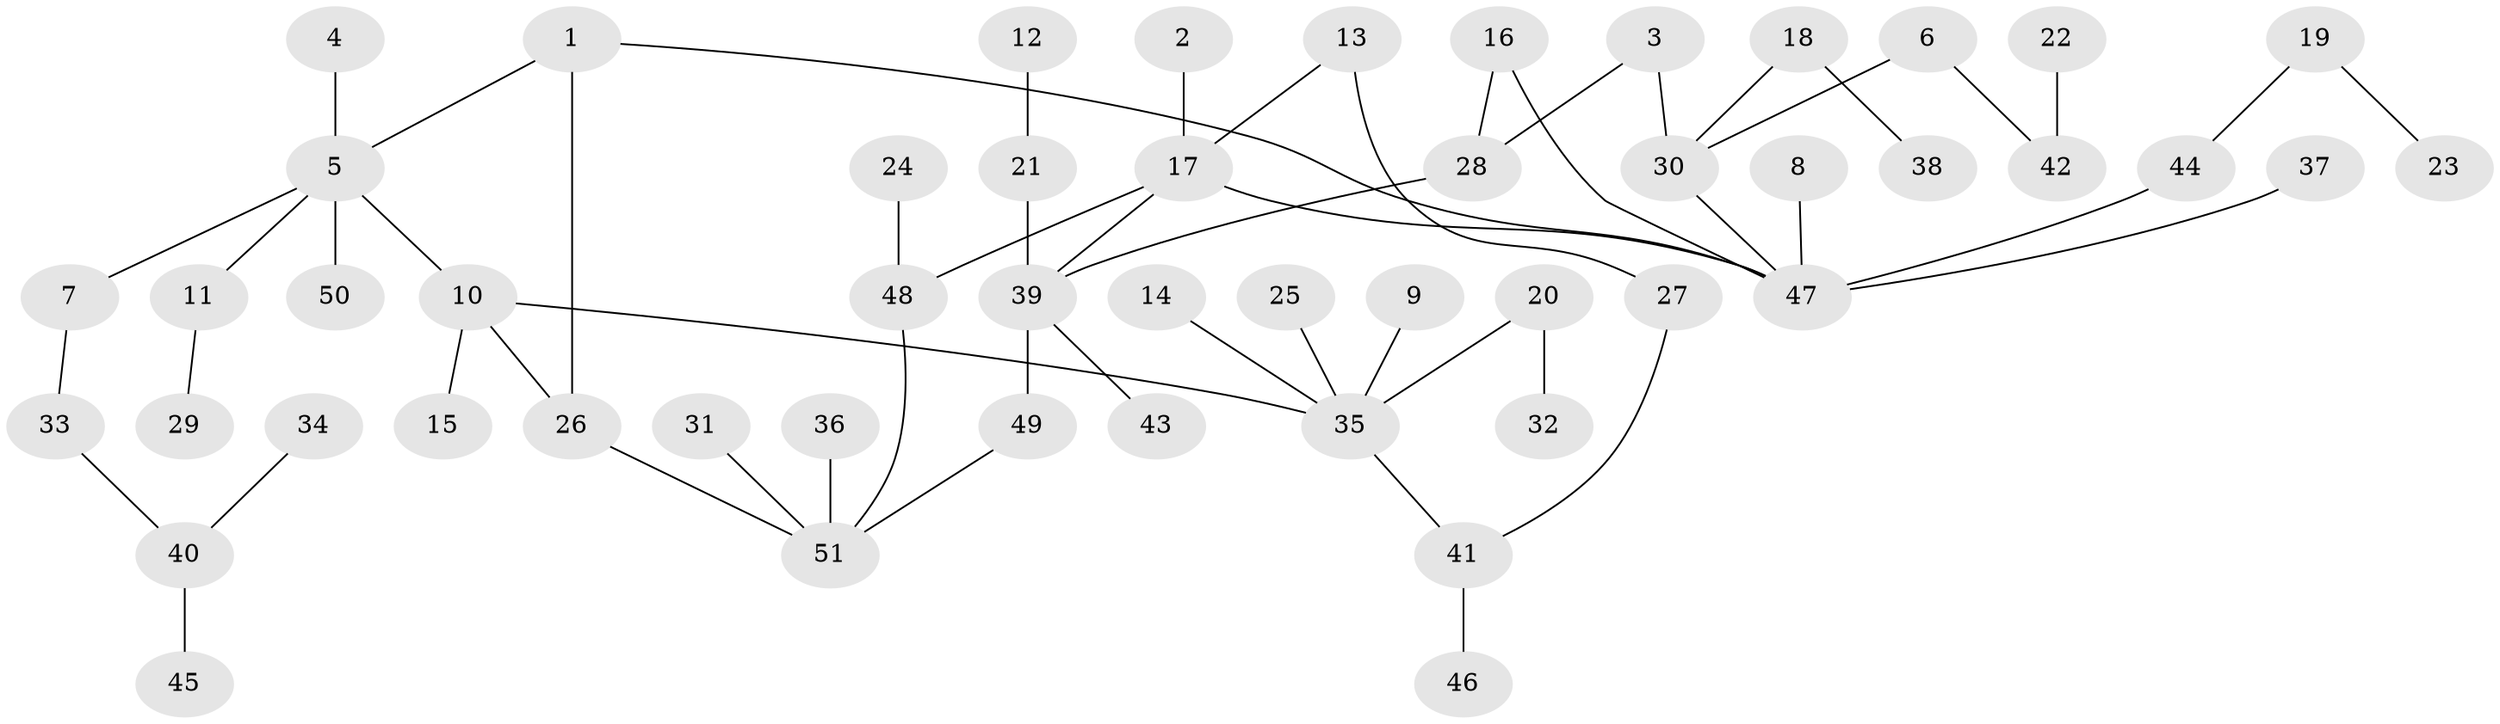 // original degree distribution, {4: 0.029411764705882353, 6: 0.029411764705882353, 8: 0.00980392156862745, 3: 0.20588235294117646, 1: 0.4215686274509804, 5: 0.00980392156862745, 2: 0.28431372549019607, 7: 0.00980392156862745}
// Generated by graph-tools (version 1.1) at 2025/49/03/09/25 03:49:25]
// undirected, 51 vertices, 56 edges
graph export_dot {
graph [start="1"]
  node [color=gray90,style=filled];
  1;
  2;
  3;
  4;
  5;
  6;
  7;
  8;
  9;
  10;
  11;
  12;
  13;
  14;
  15;
  16;
  17;
  18;
  19;
  20;
  21;
  22;
  23;
  24;
  25;
  26;
  27;
  28;
  29;
  30;
  31;
  32;
  33;
  34;
  35;
  36;
  37;
  38;
  39;
  40;
  41;
  42;
  43;
  44;
  45;
  46;
  47;
  48;
  49;
  50;
  51;
  1 -- 5 [weight=1.0];
  1 -- 26 [weight=1.0];
  1 -- 47 [weight=1.0];
  2 -- 17 [weight=1.0];
  3 -- 28 [weight=1.0];
  3 -- 30 [weight=1.0];
  4 -- 5 [weight=1.0];
  5 -- 7 [weight=1.0];
  5 -- 10 [weight=1.0];
  5 -- 11 [weight=1.0];
  5 -- 50 [weight=1.0];
  6 -- 30 [weight=1.0];
  6 -- 42 [weight=1.0];
  7 -- 33 [weight=1.0];
  8 -- 47 [weight=1.0];
  9 -- 35 [weight=1.0];
  10 -- 15 [weight=1.0];
  10 -- 26 [weight=1.0];
  10 -- 35 [weight=1.0];
  11 -- 29 [weight=1.0];
  12 -- 21 [weight=1.0];
  13 -- 17 [weight=1.0];
  13 -- 27 [weight=1.0];
  14 -- 35 [weight=1.0];
  16 -- 28 [weight=1.0];
  16 -- 47 [weight=1.0];
  17 -- 39 [weight=1.0];
  17 -- 47 [weight=1.0];
  17 -- 48 [weight=1.0];
  18 -- 30 [weight=1.0];
  18 -- 38 [weight=1.0];
  19 -- 23 [weight=1.0];
  19 -- 44 [weight=1.0];
  20 -- 32 [weight=1.0];
  20 -- 35 [weight=1.0];
  21 -- 39 [weight=1.0];
  22 -- 42 [weight=1.0];
  24 -- 48 [weight=1.0];
  25 -- 35 [weight=1.0];
  26 -- 51 [weight=1.0];
  27 -- 41 [weight=1.0];
  28 -- 39 [weight=1.0];
  30 -- 47 [weight=1.0];
  31 -- 51 [weight=1.0];
  33 -- 40 [weight=1.0];
  34 -- 40 [weight=1.0];
  35 -- 41 [weight=1.0];
  36 -- 51 [weight=1.0];
  37 -- 47 [weight=1.0];
  39 -- 43 [weight=1.0];
  39 -- 49 [weight=1.0];
  40 -- 45 [weight=1.0];
  41 -- 46 [weight=1.0];
  44 -- 47 [weight=1.0];
  48 -- 51 [weight=1.0];
  49 -- 51 [weight=1.0];
}
